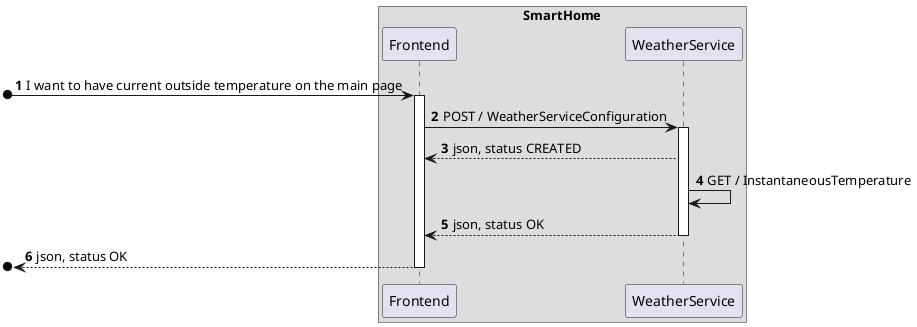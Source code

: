@startuml
'https://plantuml.com/sequence-diagram
!pragma layout smetana

autonumber



    box SmartHome
    participant Frontend as FE
    participant WeatherService as WS
    end box



[o-> FE : I want to have current outside temperature on the main page
activate FE

FE -> WS : POST / WeatherServiceConfiguration
activate WS

WS --> FE : json, status CREATED

WS -> WS : GET / InstantaneousTemperature

WS --> FE : json, status OK
deactivate WS

[o<-- FE : json, status OK
deactivate FE




@enduml